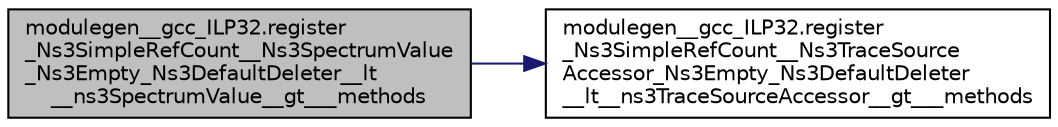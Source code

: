 digraph "modulegen__gcc_ILP32.register_Ns3SimpleRefCount__Ns3SpectrumValue_Ns3Empty_Ns3DefaultDeleter__lt__ns3SpectrumValue__gt___methods"
{
  edge [fontname="Helvetica",fontsize="10",labelfontname="Helvetica",labelfontsize="10"];
  node [fontname="Helvetica",fontsize="10",shape=record];
  rankdir="LR";
  Node1 [label="modulegen__gcc_ILP32.register\l_Ns3SimpleRefCount__Ns3SpectrumValue\l_Ns3Empty_Ns3DefaultDeleter__lt\l__ns3SpectrumValue__gt___methods",height=0.2,width=0.4,color="black", fillcolor="grey75", style="filled", fontcolor="black"];
  Node1 -> Node2 [color="midnightblue",fontsize="10",style="solid"];
  Node2 [label="modulegen__gcc_ILP32.register\l_Ns3SimpleRefCount__Ns3TraceSource\lAccessor_Ns3Empty_Ns3DefaultDeleter\l__lt__ns3TraceSourceAccessor__gt___methods",height=0.2,width=0.4,color="black", fillcolor="white", style="filled",URL="$d5/d79/namespacemodulegen____gcc__ILP32.html#a54ea4c3c62de90cf295c66cffbc336c8"];
}
